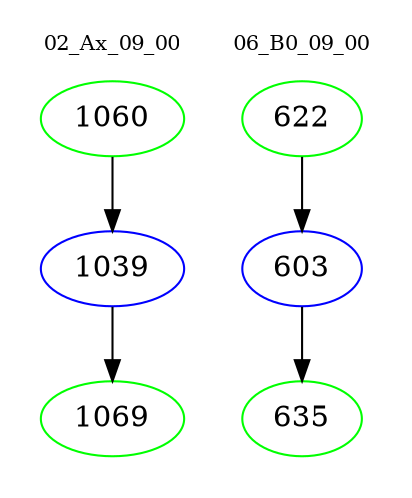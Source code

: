 digraph{
subgraph cluster_0 {
color = white
label = "02_Ax_09_00";
fontsize=10;
T0_1060 [label="1060", color="green"]
T0_1060 -> T0_1039 [color="black"]
T0_1039 [label="1039", color="blue"]
T0_1039 -> T0_1069 [color="black"]
T0_1069 [label="1069", color="green"]
}
subgraph cluster_1 {
color = white
label = "06_B0_09_00";
fontsize=10;
T1_622 [label="622", color="green"]
T1_622 -> T1_603 [color="black"]
T1_603 [label="603", color="blue"]
T1_603 -> T1_635 [color="black"]
T1_635 [label="635", color="green"]
}
}

